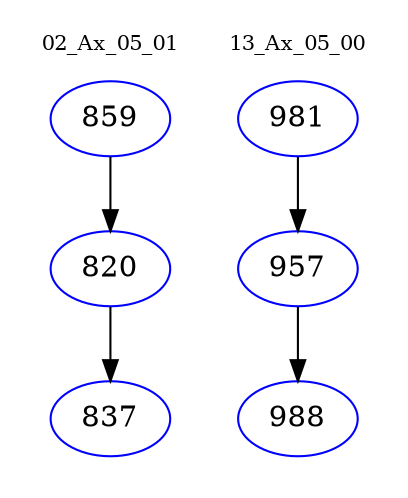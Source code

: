 digraph{
subgraph cluster_0 {
color = white
label = "02_Ax_05_01";
fontsize=10;
T0_859 [label="859", color="blue"]
T0_859 -> T0_820 [color="black"]
T0_820 [label="820", color="blue"]
T0_820 -> T0_837 [color="black"]
T0_837 [label="837", color="blue"]
}
subgraph cluster_1 {
color = white
label = "13_Ax_05_00";
fontsize=10;
T1_981 [label="981", color="blue"]
T1_981 -> T1_957 [color="black"]
T1_957 [label="957", color="blue"]
T1_957 -> T1_988 [color="black"]
T1_988 [label="988", color="blue"]
}
}
